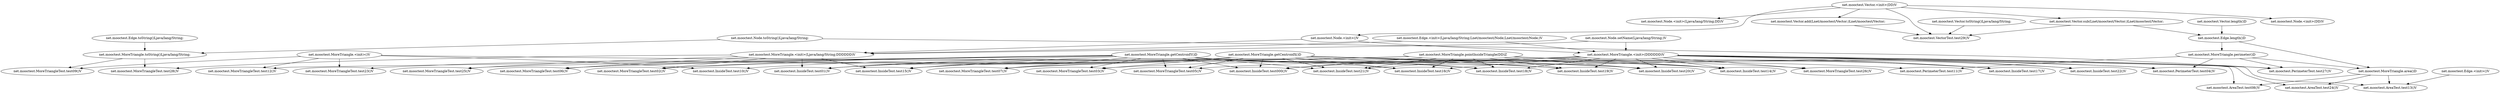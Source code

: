 digraph method_dot {
	"net.mooctest.MoreTriangle.<init>()V" -> "net.mooctest.PerimeterTest.test11()V";
	"net.mooctest.MoreTriangle.<init>()V" -> "net.mooctest.MoreTriangleTest.test12()V";
	"net.mooctest.MoreTriangle.<init>()V" -> "net.mooctest.MoreTriangleTest.test23()V";
	"net.mooctest.MoreTriangle.<init>()V" -> "net.mooctest.MoreTriangleTest.test09()V";
	"net.mooctest.MoreTriangle.<init>()V" -> "net.mooctest.InsideTest.test10()V";
	"net.mooctest.MoreTriangle.perimeter()D" -> "net.mooctest.PerimeterTest.test27()V";
	"net.mooctest.MoreTriangle.perimeter()D" -> "net.mooctest.PerimeterTest.test11()V";
	"net.mooctest.MoreTriangle.perimeter()D" -> "net.mooctest.PerimeterTest.test04()V";
	"net.mooctest.MoreTriangle.perimeter()D" -> "net.mooctest.MoreTriangle.area()D";
	"net.mooctest.Vector.add(Lnet/mooctest/Vector;)Lnet/mooctest/Vector;" -> "net.mooctest.VectorTest.test29()V";
	"net.mooctest.MoreTriangle.getCentroidX()D" -> "net.mooctest.MoreTriangleTest.test03()V";
	"net.mooctest.MoreTriangle.getCentroidX()D" -> "net.mooctest.InsideTest.test20()V";
	"net.mooctest.MoreTriangle.getCentroidX()D" -> "net.mooctest.InsideTest.test17()V";
	"net.mooctest.MoreTriangle.getCentroidX()D" -> "net.mooctest.InsideTest.test14()V";
	"net.mooctest.MoreTriangle.getCentroidX()D" -> "net.mooctest.MoreTriangleTest.test26()V";
	"net.mooctest.MoreTriangle.getCentroidX()D" -> "net.mooctest.MoreTriangleTest.test02()V";
	"net.mooctest.MoreTriangle.getCentroidX()D" -> "net.mooctest.InsideTest.test000()V";
	"net.mooctest.MoreTriangle.getCentroidX()D" -> "net.mooctest.InsideTest.test21()V";
	"net.mooctest.MoreTriangle.getCentroidX()D" -> "net.mooctest.MoreTriangleTest.test05()V";
	"net.mooctest.MoreTriangle.getCentroidX()D" -> "net.mooctest.InsideTest.test01()V";
	"net.mooctest.MoreTriangle.getCentroidX()D" -> "net.mooctest.InsideTest.test15()V";
	"net.mooctest.MoreTriangle.getCentroidX()D" -> "net.mooctest.InsideTest.test16()V";
	"net.mooctest.MoreTriangle.getCentroidX()D" -> "net.mooctest.MoreTriangleTest.test23()V";
	"net.mooctest.MoreTriangle.getCentroidX()D" -> "net.mooctest.MoreTriangleTest.test06()V";
	"net.mooctest.MoreTriangle.getCentroidX()D" -> "net.mooctest.InsideTest.test18()V";
	"net.mooctest.MoreTriangle.getCentroidX()D" -> "net.mooctest.InsideTest.test19()V";
	"net.mooctest.MoreTriangle.getCentroidX()D" -> "net.mooctest.MoreTriangleTest.test07()V";
	"net.mooctest.MoreTriangle.<init>(DDDDDD)V" -> "net.mooctest.MoreTriangleTest.test03()V";
	"net.mooctest.MoreTriangle.<init>(DDDDDD)V" -> "net.mooctest.InsideTest.test20()V";
	"net.mooctest.MoreTriangle.<init>(DDDDDD)V" -> "net.mooctest.InsideTest.test17()V";
	"net.mooctest.MoreTriangle.<init>(DDDDDD)V" -> "net.mooctest.PerimeterTest.test27()V";
	"net.mooctest.MoreTriangle.<init>(DDDDDD)V" -> "net.mooctest.AreaTest.test08()V";
	"net.mooctest.MoreTriangle.<init>(DDDDDD)V" -> "net.mooctest.InsideTest.test14()V";
	"net.mooctest.MoreTriangle.<init>(DDDDDD)V" -> "net.mooctest.MoreTriangleTest.test26()V";
	"net.mooctest.MoreTriangle.<init>(DDDDDD)V" -> "net.mooctest.PerimeterTest.test04()V";
	"net.mooctest.MoreTriangle.<init>(DDDDDD)V" -> "net.mooctest.InsideTest.test000()V";
	"net.mooctest.MoreTriangle.<init>(DDDDDD)V" -> "net.mooctest.InsideTest.test21()V";
	"net.mooctest.MoreTriangle.<init>(DDDDDD)V" -> "net.mooctest.MoreTriangleTest.test05()V";
	"net.mooctest.MoreTriangle.<init>(DDDDDD)V" -> "net.mooctest.InsideTest.test22()V";
	"net.mooctest.MoreTriangle.<init>(DDDDDD)V" -> "net.mooctest.AreaTest.test24()V";
	"net.mooctest.MoreTriangle.<init>(DDDDDD)V" -> "net.mooctest.InsideTest.test16()V";
	"net.mooctest.MoreTriangle.<init>(DDDDDD)V" -> "net.mooctest.AreaTest.test13()V";
	"net.mooctest.MoreTriangle.<init>(DDDDDD)V" -> "net.mooctest.InsideTest.test18()V";
	"net.mooctest.MoreTriangle.<init>(DDDDDD)V" -> "net.mooctest.InsideTest.test19()V";
	"net.mooctest.MoreTriangle.<init>(DDDDDD)V" -> "net.mooctest.MoreTriangleTest.test07()V";
	"net.mooctest.Node.<init>()V" -> "net.mooctest.MoreTriangle.<init>(DDDDDD)V";
	"net.mooctest.Node.<init>()V" -> "net.mooctest.MoreTriangle.<init>(Ljava/lang/String;DDDDDD)V";
	"net.mooctest.MoreTriangle.toString()Ljava/lang/String;" -> "net.mooctest.MoreTriangleTest.test28()V";
	"net.mooctest.MoreTriangle.toString()Ljava/lang/String;" -> "net.mooctest.MoreTriangleTest.test09()V";
	"net.mooctest.Vector.<init>(DD)V" -> "net.mooctest.Vector.add(Lnet/mooctest/Vector;)Lnet/mooctest/Vector;";
	"net.mooctest.Vector.<init>(DD)V" -> "net.mooctest.Node.<init>()V";
	"net.mooctest.Vector.<init>(DD)V" -> "net.mooctest.Node.<init>(DD)V";
	"net.mooctest.Vector.<init>(DD)V" -> "net.mooctest.VectorTest.test29()V";
	"net.mooctest.Vector.<init>(DD)V" -> "net.mooctest.Vector.sub(Lnet/mooctest/Vector;)Lnet/mooctest/Vector;";
	"net.mooctest.Vector.<init>(DD)V" -> "net.mooctest.Node.<init>(Ljava/lang/String;DD)V";
	"net.mooctest.MoreTriangle.pointInsideTriangle(DD)Z" -> "net.mooctest.InsideTest.test20()V";
	"net.mooctest.MoreTriangle.pointInsideTriangle(DD)Z" -> "net.mooctest.InsideTest.test17()V";
	"net.mooctest.MoreTriangle.pointInsideTriangle(DD)Z" -> "net.mooctest.InsideTest.test14()V";
	"net.mooctest.MoreTriangle.pointInsideTriangle(DD)Z" -> "net.mooctest.InsideTest.test000()V";
	"net.mooctest.MoreTriangle.pointInsideTriangle(DD)Z" -> "net.mooctest.InsideTest.test21()V";
	"net.mooctest.MoreTriangle.pointInsideTriangle(DD)Z" -> "net.mooctest.InsideTest.test01()V";
	"net.mooctest.MoreTriangle.pointInsideTriangle(DD)Z" -> "net.mooctest.InsideTest.test22()V";
	"net.mooctest.MoreTriangle.pointInsideTriangle(DD)Z" -> "net.mooctest.InsideTest.test15()V";
	"net.mooctest.MoreTriangle.pointInsideTriangle(DD)Z" -> "net.mooctest.InsideTest.test16()V";
	"net.mooctest.MoreTriangle.pointInsideTriangle(DD)Z" -> "net.mooctest.InsideTest.test10()V";
	"net.mooctest.MoreTriangle.pointInsideTriangle(DD)Z" -> "net.mooctest.InsideTest.test18()V";
	"net.mooctest.MoreTriangle.pointInsideTriangle(DD)Z" -> "net.mooctest.InsideTest.test19()V";
	"net.mooctest.Edge.<init>()V" -> "net.mooctest.AreaTest.test13()V";
	"net.mooctest.Node.setName(Ljava/lang/String;)V" -> "net.mooctest.MoreTriangle.<init>(DDDDDD)V";
	"net.mooctest.Node.setName(Ljava/lang/String;)V" -> "net.mooctest.MoreTriangle.<init>(Ljava/lang/String;DDDDDD)V";
	"net.mooctest.Edge.<init>(Ljava/lang/String;Lnet/mooctest/Node;Lnet/mooctest/Node;)V" -> "net.mooctest.MoreTriangle.<init>(DDDDDD)V";
	"net.mooctest.Edge.<init>(Ljava/lang/String;Lnet/mooctest/Node;Lnet/mooctest/Node;)V" -> "net.mooctest.MoreTriangle.<init>(Ljava/lang/String;DDDDDD)V";
	"net.mooctest.MoreTriangle.<init>(Ljava/lang/String;DDDDDD)V" -> "net.mooctest.MoreTriangleTest.test28()V";
	"net.mooctest.MoreTriangle.<init>(Ljava/lang/String;DDDDDD)V" -> "net.mooctest.MoreTriangleTest.test25()V";
	"net.mooctest.MoreTriangle.<init>(Ljava/lang/String;DDDDDD)V" -> "net.mooctest.MoreTriangleTest.test02()V";
	"net.mooctest.MoreTriangle.<init>(Ljava/lang/String;DDDDDD)V" -> "net.mooctest.InsideTest.test01()V";
	"net.mooctest.MoreTriangle.<init>(Ljava/lang/String;DDDDDD)V" -> "net.mooctest.InsideTest.test15()V";
	"net.mooctest.MoreTriangle.<init>(Ljava/lang/String;DDDDDD)V" -> "net.mooctest.MoreTriangleTest.test06()V";
	"net.mooctest.Edge.length()D" -> "net.mooctest.MoreTriangle.perimeter()D";
	"net.mooctest.Edge.length()D" -> "net.mooctest.MoreTriangle.area()D";
	"net.mooctest.Edge.toString()Ljava/lang/String;" -> "net.mooctest.MoreTriangle.toString()Ljava/lang/String;";
	"net.mooctest.MoreTriangle.getCentroidY()D" -> "net.mooctest.MoreTriangleTest.test03()V";
	"net.mooctest.MoreTriangle.getCentroidY()D" -> "net.mooctest.InsideTest.test20()V";
	"net.mooctest.MoreTriangle.getCentroidY()D" -> "net.mooctest.InsideTest.test14()V";
	"net.mooctest.MoreTriangle.getCentroidY()D" -> "net.mooctest.MoreTriangleTest.test25()V";
	"net.mooctest.MoreTriangle.getCentroidY()D" -> "net.mooctest.PerimeterTest.test04()V";
	"net.mooctest.MoreTriangle.getCentroidY()D" -> "net.mooctest.MoreTriangleTest.test02()V";
	"net.mooctest.MoreTriangle.getCentroidY()D" -> "net.mooctest.InsideTest.test000()V";
	"net.mooctest.MoreTriangle.getCentroidY()D" -> "net.mooctest.InsideTest.test21()V";
	"net.mooctest.MoreTriangle.getCentroidY()D" -> "net.mooctest.MoreTriangleTest.test05()V";
	"net.mooctest.MoreTriangle.getCentroidY()D" -> "net.mooctest.InsideTest.test01()V";
	"net.mooctest.MoreTriangle.getCentroidY()D" -> "net.mooctest.InsideTest.test15()V";
	"net.mooctest.MoreTriangle.getCentroidY()D" -> "net.mooctest.InsideTest.test16()V";
	"net.mooctest.MoreTriangle.getCentroidY()D" -> "net.mooctest.MoreTriangleTest.test12()V";
	"net.mooctest.MoreTriangle.getCentroidY()D" -> "net.mooctest.MoreTriangleTest.test06()V";
	"net.mooctest.MoreTriangle.getCentroidY()D" -> "net.mooctest.InsideTest.test18()V";
	"net.mooctest.MoreTriangle.getCentroidY()D" -> "net.mooctest.InsideTest.test19()V";
	"net.mooctest.MoreTriangle.getCentroidY()D" -> "net.mooctest.MoreTriangleTest.test07()V";
	"net.mooctest.MoreTriangle.area()D" -> "net.mooctest.AreaTest.test08()V";
	"net.mooctest.MoreTriangle.area()D" -> "net.mooctest.AreaTest.test24()V";
	"net.mooctest.MoreTriangle.area()D" -> "net.mooctest.AreaTest.test13()V";
	"net.mooctest.Vector.sub(Lnet/mooctest/Vector;)Lnet/mooctest/Vector;" -> "net.mooctest.VectorTest.test29()V";
	"net.mooctest.Vector.sub(Lnet/mooctest/Vector;)Lnet/mooctest/Vector;" -> "net.mooctest.Edge.length()D";
	"net.mooctest.Vector.toString()Ljava/lang/String;" -> "net.mooctest.VectorTest.test29()V";
	"net.mooctest.Vector.length()D" -> "net.mooctest.Edge.length()D";
	"net.mooctest.Node.toString()Ljava/lang/String;" -> "net.mooctest.MoreTriangle.toString()Ljava/lang/String;";
	"net.mooctest.Node.toString()Ljava/lang/String;" -> "net.mooctest.PerimeterTest.test27()V";
}
